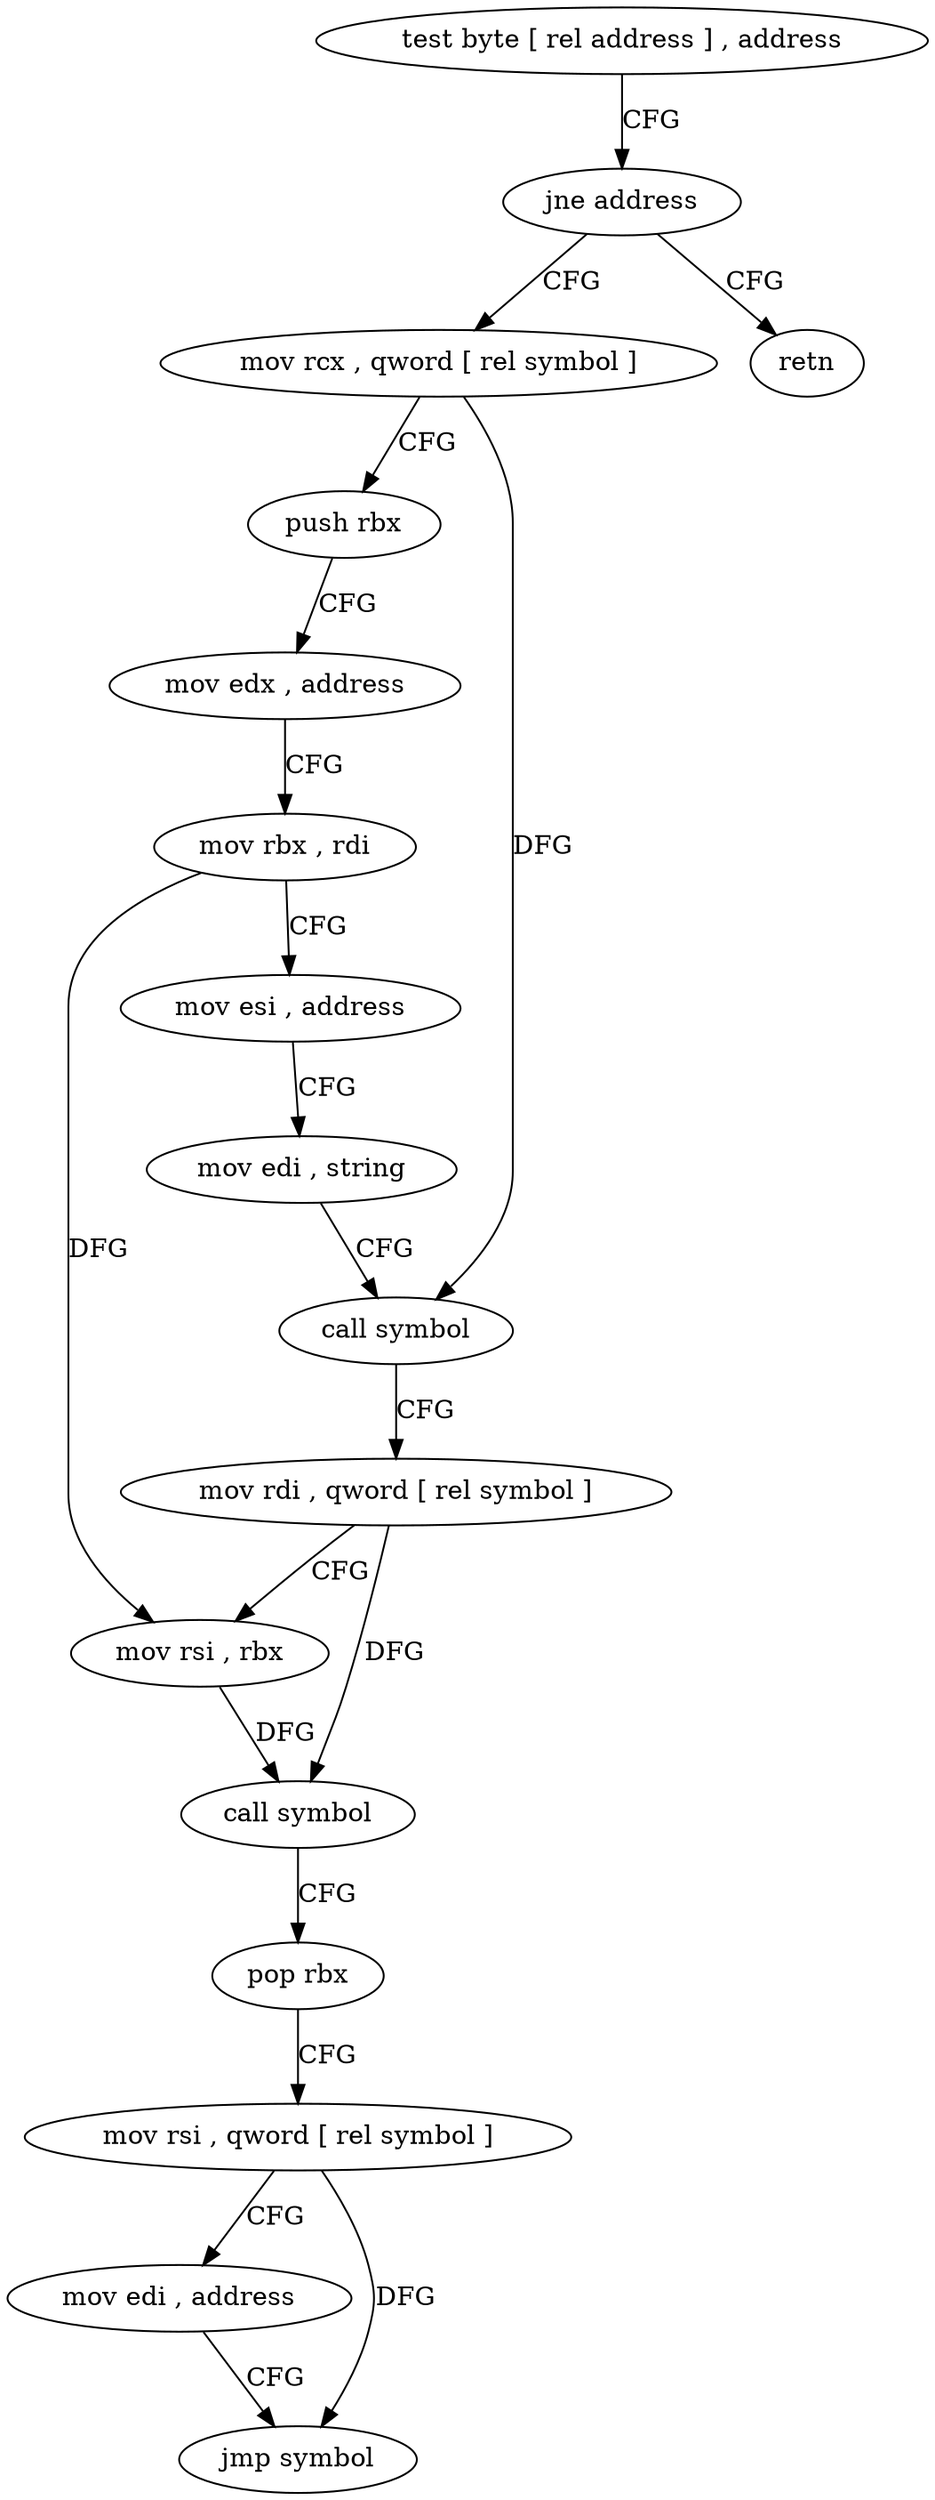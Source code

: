 digraph "func" {
"4218272" [label = "test byte [ rel address ] , address" ]
"4218279" [label = "jne address" ]
"4218288" [label = "mov rcx , qword [ rel symbol ]" ]
"4218281" [label = "retn" ]
"4218295" [label = "push rbx" ]
"4218296" [label = "mov edx , address" ]
"4218301" [label = "mov rbx , rdi" ]
"4218304" [label = "mov esi , address" ]
"4218309" [label = "mov edi , string" ]
"4218314" [label = "call symbol" ]
"4218319" [label = "mov rdi , qword [ rel symbol ]" ]
"4218326" [label = "mov rsi , rbx" ]
"4218329" [label = "call symbol" ]
"4218334" [label = "pop rbx" ]
"4218335" [label = "mov rsi , qword [ rel symbol ]" ]
"4218342" [label = "mov edi , address" ]
"4218347" [label = "jmp symbol" ]
"4218272" -> "4218279" [ label = "CFG" ]
"4218279" -> "4218288" [ label = "CFG" ]
"4218279" -> "4218281" [ label = "CFG" ]
"4218288" -> "4218295" [ label = "CFG" ]
"4218288" -> "4218314" [ label = "DFG" ]
"4218295" -> "4218296" [ label = "CFG" ]
"4218296" -> "4218301" [ label = "CFG" ]
"4218301" -> "4218304" [ label = "CFG" ]
"4218301" -> "4218326" [ label = "DFG" ]
"4218304" -> "4218309" [ label = "CFG" ]
"4218309" -> "4218314" [ label = "CFG" ]
"4218314" -> "4218319" [ label = "CFG" ]
"4218319" -> "4218326" [ label = "CFG" ]
"4218319" -> "4218329" [ label = "DFG" ]
"4218326" -> "4218329" [ label = "DFG" ]
"4218329" -> "4218334" [ label = "CFG" ]
"4218334" -> "4218335" [ label = "CFG" ]
"4218335" -> "4218342" [ label = "CFG" ]
"4218335" -> "4218347" [ label = "DFG" ]
"4218342" -> "4218347" [ label = "CFG" ]
}
